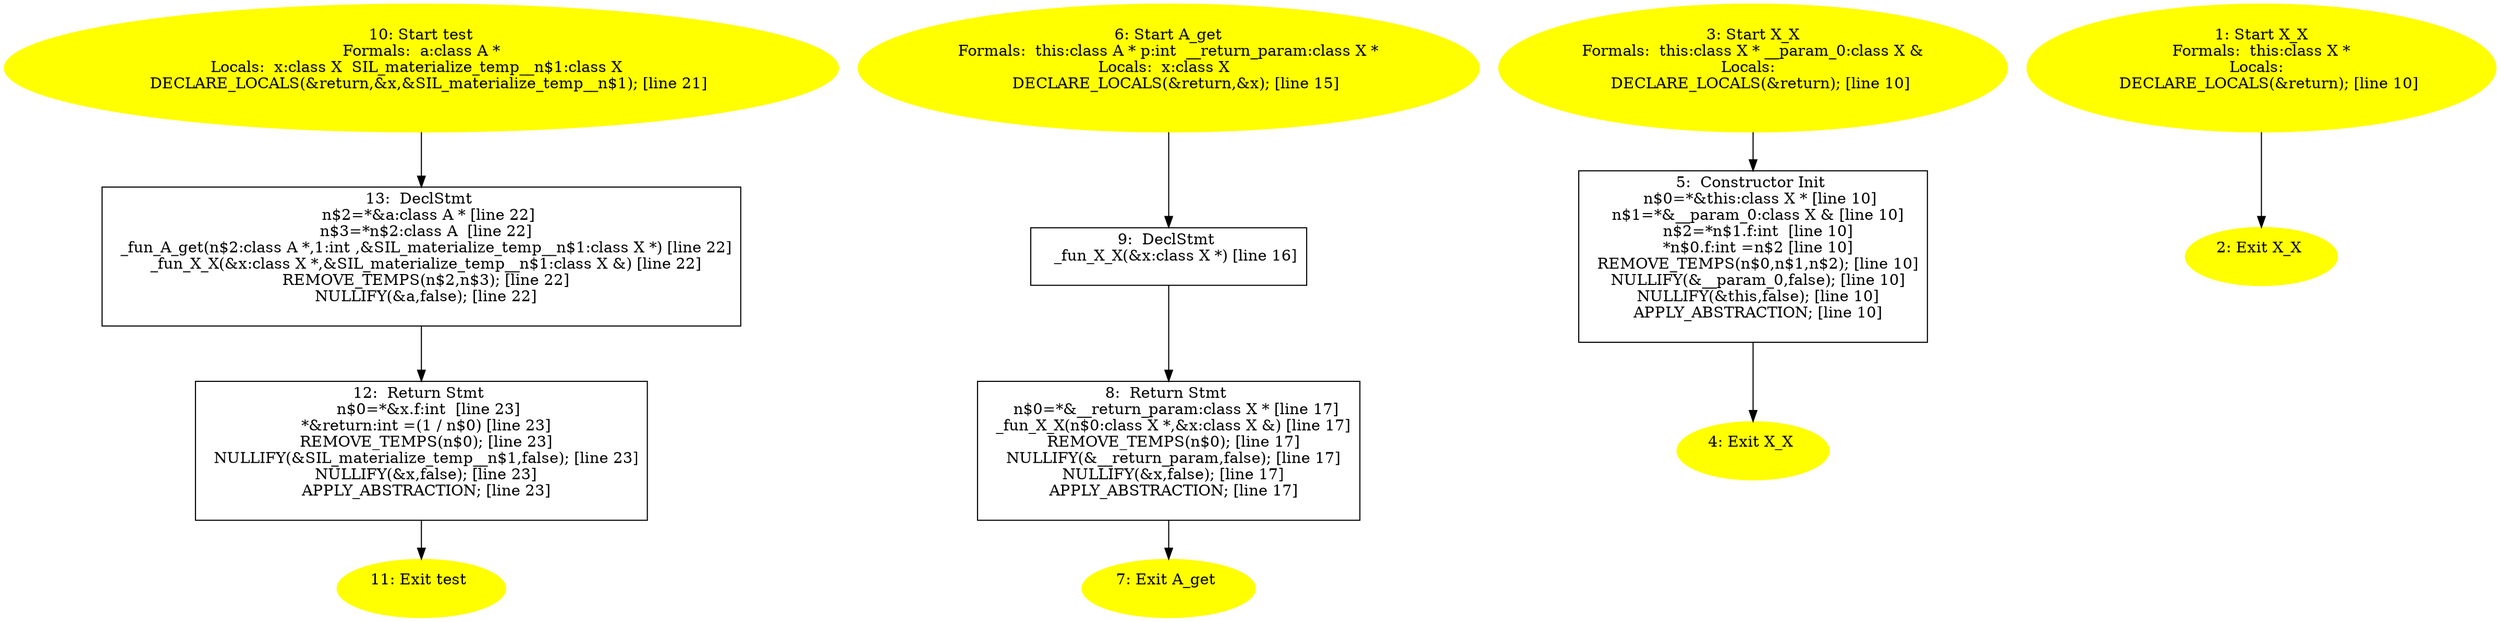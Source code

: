 digraph iCFG {
13 [label="13:  DeclStmt \n   n$2=*&a:class A * [line 22]\n  n$3=*n$2:class A  [line 22]\n  _fun_A_get(n$2:class A *,1:int ,&SIL_materialize_temp__n$1:class X *) [line 22]\n  _fun_X_X(&x:class X *,&SIL_materialize_temp__n$1:class X &) [line 22]\n  REMOVE_TEMPS(n$2,n$3); [line 22]\n  NULLIFY(&a,false); [line 22]\n " shape="box"]
	

	 13 -> 12 ;
12 [label="12:  Return Stmt \n   n$0=*&x.f:int  [line 23]\n  *&return:int =(1 / n$0) [line 23]\n  REMOVE_TEMPS(n$0); [line 23]\n  NULLIFY(&SIL_materialize_temp__n$1,false); [line 23]\n  NULLIFY(&x,false); [line 23]\n  APPLY_ABSTRACTION; [line 23]\n " shape="box"]
	

	 12 -> 11 ;
11 [label="11: Exit test \n  " color=yellow style=filled]
	

10 [label="10: Start test\nFormals:  a:class A *\nLocals:  x:class X  SIL_materialize_temp__n$1:class X  \n   DECLARE_LOCALS(&return,&x,&SIL_materialize_temp__n$1); [line 21]\n " color=yellow style=filled]
	

	 10 -> 13 ;
9 [label="9:  DeclStmt \n   _fun_X_X(&x:class X *) [line 16]\n " shape="box"]
	

	 9 -> 8 ;
8 [label="8:  Return Stmt \n   n$0=*&__return_param:class X * [line 17]\n  _fun_X_X(n$0:class X *,&x:class X &) [line 17]\n  REMOVE_TEMPS(n$0); [line 17]\n  NULLIFY(&__return_param,false); [line 17]\n  NULLIFY(&x,false); [line 17]\n  APPLY_ABSTRACTION; [line 17]\n " shape="box"]
	

	 8 -> 7 ;
7 [label="7: Exit A_get \n  " color=yellow style=filled]
	

6 [label="6: Start A_get\nFormals:  this:class A * p:int  __return_param:class X *\nLocals:  x:class X  \n   DECLARE_LOCALS(&return,&x); [line 15]\n " color=yellow style=filled]
	

	 6 -> 9 ;
5 [label="5:  Constructor Init \n   n$0=*&this:class X * [line 10]\n  n$1=*&__param_0:class X & [line 10]\n  n$2=*n$1.f:int  [line 10]\n  *n$0.f:int =n$2 [line 10]\n  REMOVE_TEMPS(n$0,n$1,n$2); [line 10]\n  NULLIFY(&__param_0,false); [line 10]\n  NULLIFY(&this,false); [line 10]\n  APPLY_ABSTRACTION; [line 10]\n " shape="box"]
	

	 5 -> 4 ;
4 [label="4: Exit X_X \n  " color=yellow style=filled]
	

3 [label="3: Start X_X\nFormals:  this:class X * __param_0:class X &\nLocals:  \n   DECLARE_LOCALS(&return); [line 10]\n " color=yellow style=filled]
	

	 3 -> 5 ;
2 [label="2: Exit X_X \n  " color=yellow style=filled]
	

1 [label="1: Start X_X\nFormals:  this:class X *\nLocals:  \n   DECLARE_LOCALS(&return); [line 10]\n " color=yellow style=filled]
	

	 1 -> 2 ;
}
